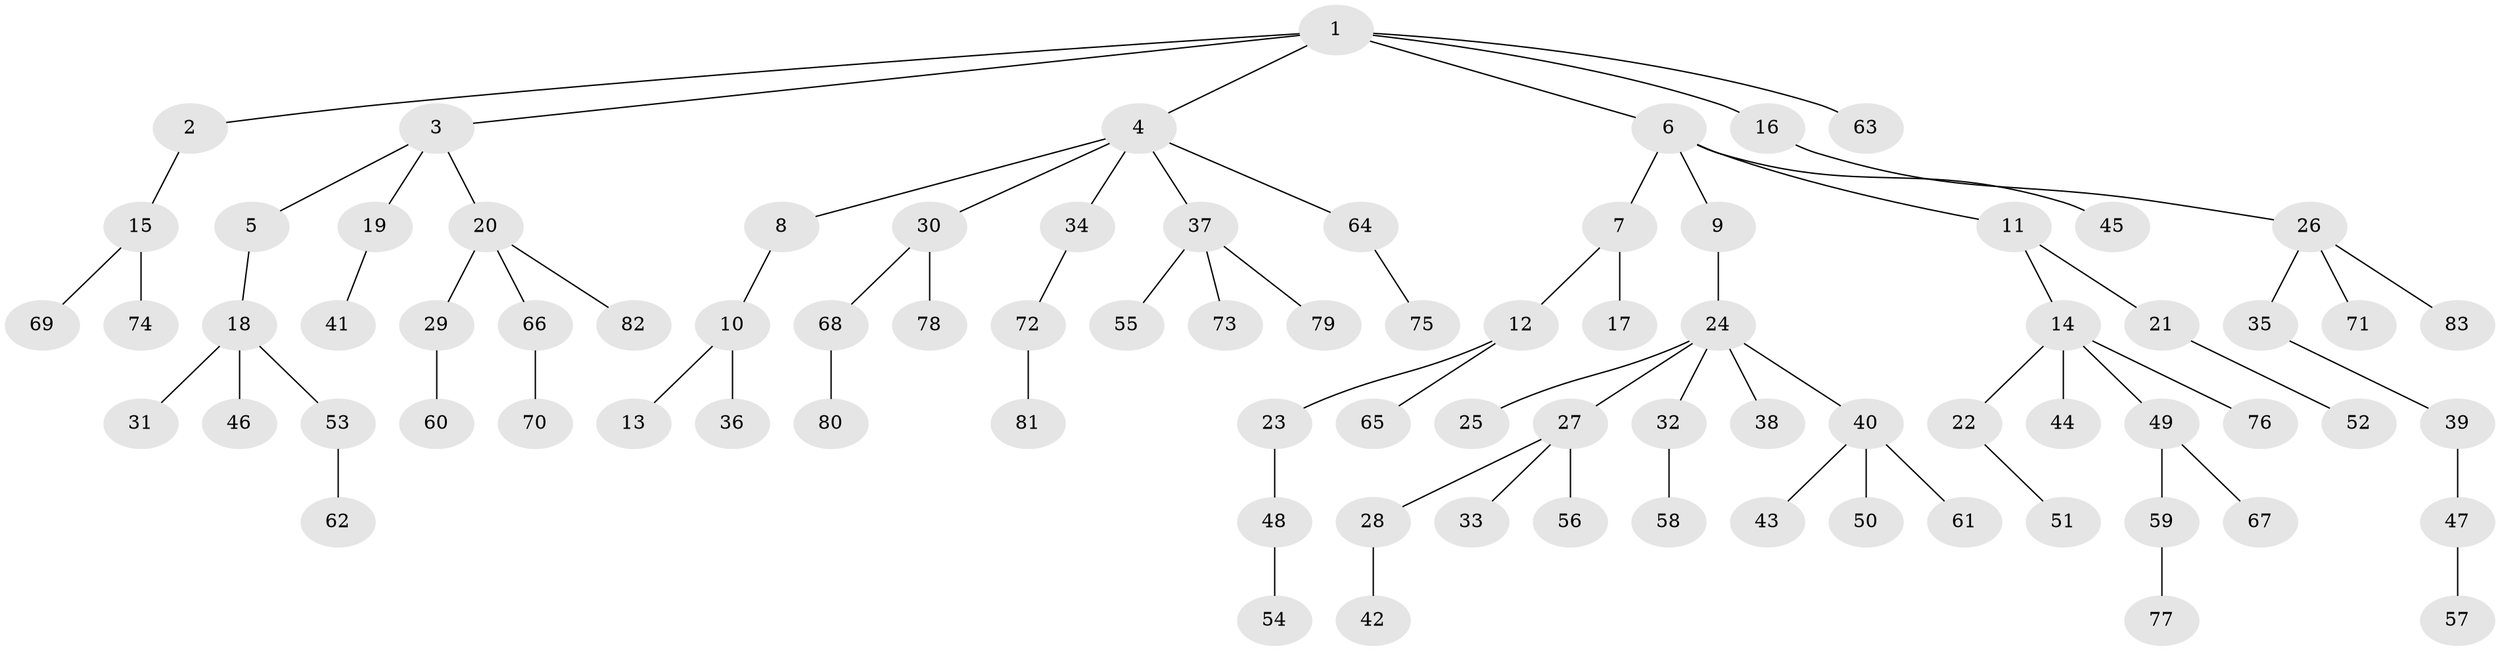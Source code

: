 // coarse degree distribution, {1: 0.673469387755102, 2: 0.22448979591836735, 20: 0.02040816326530612, 9: 0.02040816326530612, 5: 0.02040816326530612, 4: 0.02040816326530612, 3: 0.02040816326530612}
// Generated by graph-tools (version 1.1) at 2025/55/03/04/25 21:55:48]
// undirected, 83 vertices, 82 edges
graph export_dot {
graph [start="1"]
  node [color=gray90,style=filled];
  1;
  2;
  3;
  4;
  5;
  6;
  7;
  8;
  9;
  10;
  11;
  12;
  13;
  14;
  15;
  16;
  17;
  18;
  19;
  20;
  21;
  22;
  23;
  24;
  25;
  26;
  27;
  28;
  29;
  30;
  31;
  32;
  33;
  34;
  35;
  36;
  37;
  38;
  39;
  40;
  41;
  42;
  43;
  44;
  45;
  46;
  47;
  48;
  49;
  50;
  51;
  52;
  53;
  54;
  55;
  56;
  57;
  58;
  59;
  60;
  61;
  62;
  63;
  64;
  65;
  66;
  67;
  68;
  69;
  70;
  71;
  72;
  73;
  74;
  75;
  76;
  77;
  78;
  79;
  80;
  81;
  82;
  83;
  1 -- 2;
  1 -- 3;
  1 -- 4;
  1 -- 6;
  1 -- 16;
  1 -- 63;
  2 -- 15;
  3 -- 5;
  3 -- 19;
  3 -- 20;
  4 -- 8;
  4 -- 30;
  4 -- 34;
  4 -- 37;
  4 -- 64;
  5 -- 18;
  6 -- 7;
  6 -- 9;
  6 -- 11;
  6 -- 45;
  7 -- 12;
  7 -- 17;
  8 -- 10;
  9 -- 24;
  10 -- 13;
  10 -- 36;
  11 -- 14;
  11 -- 21;
  12 -- 23;
  12 -- 65;
  14 -- 22;
  14 -- 44;
  14 -- 49;
  14 -- 76;
  15 -- 69;
  15 -- 74;
  16 -- 26;
  18 -- 31;
  18 -- 46;
  18 -- 53;
  19 -- 41;
  20 -- 29;
  20 -- 66;
  20 -- 82;
  21 -- 52;
  22 -- 51;
  23 -- 48;
  24 -- 25;
  24 -- 27;
  24 -- 32;
  24 -- 38;
  24 -- 40;
  26 -- 35;
  26 -- 71;
  26 -- 83;
  27 -- 28;
  27 -- 33;
  27 -- 56;
  28 -- 42;
  29 -- 60;
  30 -- 68;
  30 -- 78;
  32 -- 58;
  34 -- 72;
  35 -- 39;
  37 -- 55;
  37 -- 73;
  37 -- 79;
  39 -- 47;
  40 -- 43;
  40 -- 50;
  40 -- 61;
  47 -- 57;
  48 -- 54;
  49 -- 59;
  49 -- 67;
  53 -- 62;
  59 -- 77;
  64 -- 75;
  66 -- 70;
  68 -- 80;
  72 -- 81;
}
